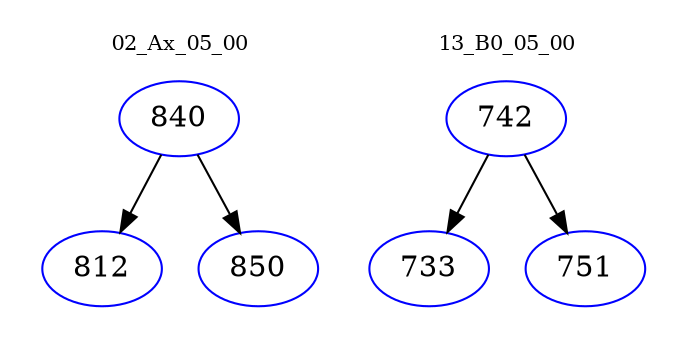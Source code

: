 digraph{
subgraph cluster_0 {
color = white
label = "02_Ax_05_00";
fontsize=10;
T0_840 [label="840", color="blue"]
T0_840 -> T0_812 [color="black"]
T0_812 [label="812", color="blue"]
T0_840 -> T0_850 [color="black"]
T0_850 [label="850", color="blue"]
}
subgraph cluster_1 {
color = white
label = "13_B0_05_00";
fontsize=10;
T1_742 [label="742", color="blue"]
T1_742 -> T1_733 [color="black"]
T1_733 [label="733", color="blue"]
T1_742 -> T1_751 [color="black"]
T1_751 [label="751", color="blue"]
}
}
